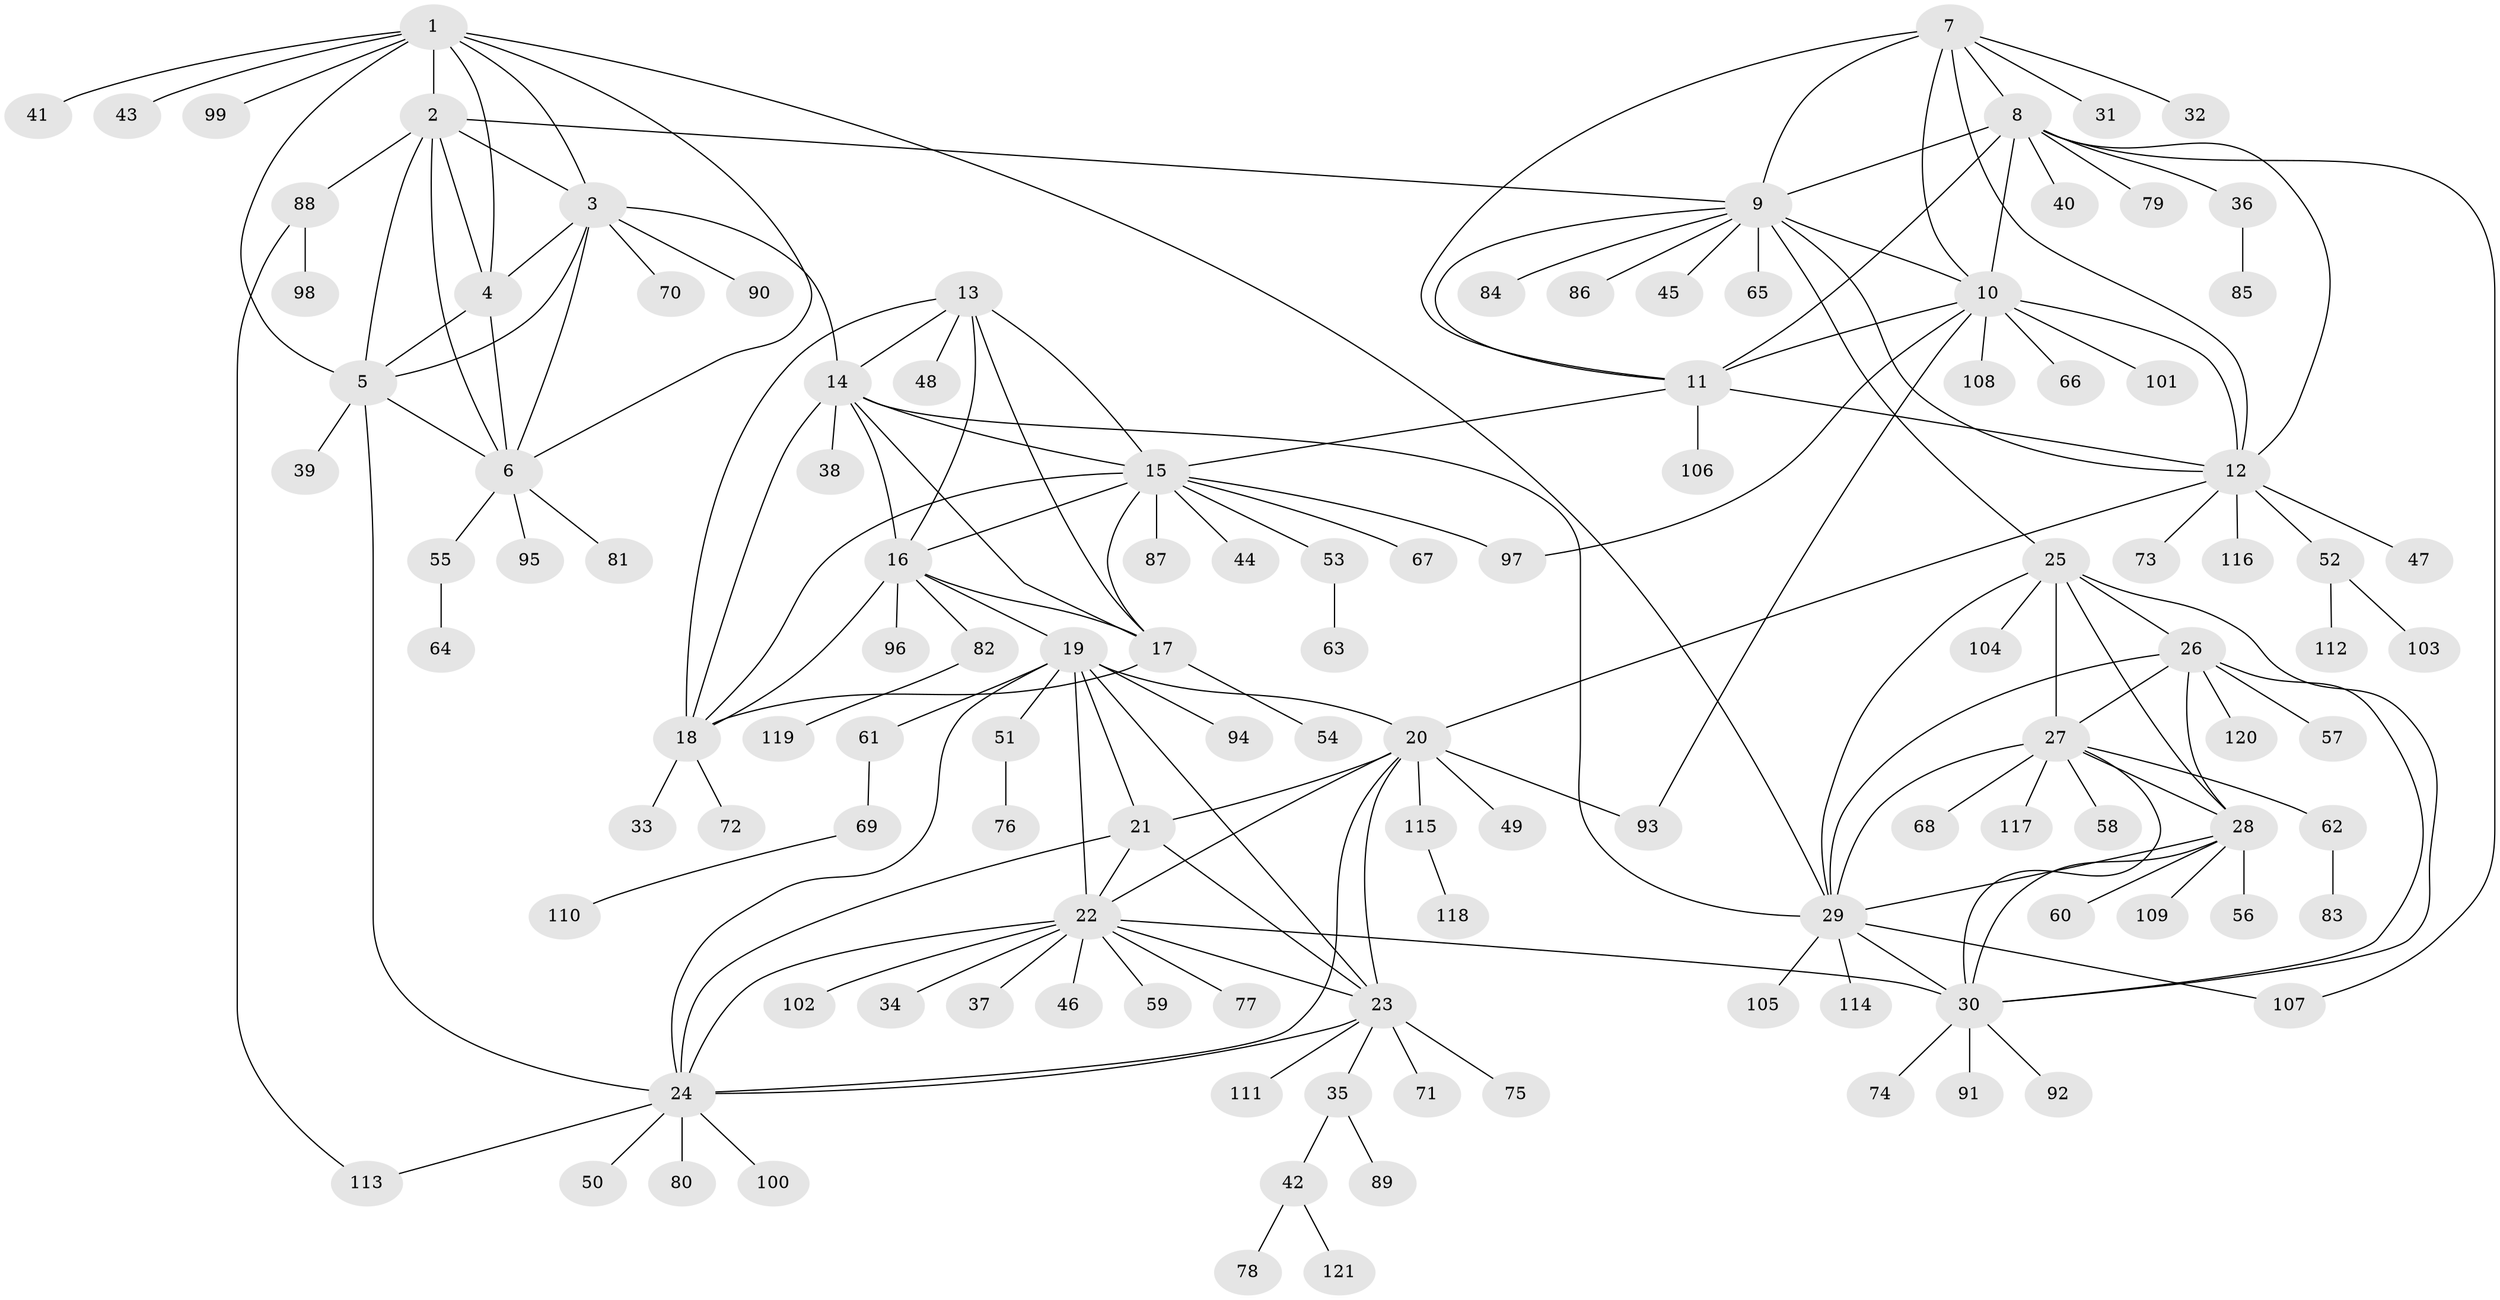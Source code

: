 // Generated by graph-tools (version 1.1) at 2025/50/03/09/25 03:50:30]
// undirected, 121 vertices, 180 edges
graph export_dot {
graph [start="1"]
  node [color=gray90,style=filled];
  1;
  2;
  3;
  4;
  5;
  6;
  7;
  8;
  9;
  10;
  11;
  12;
  13;
  14;
  15;
  16;
  17;
  18;
  19;
  20;
  21;
  22;
  23;
  24;
  25;
  26;
  27;
  28;
  29;
  30;
  31;
  32;
  33;
  34;
  35;
  36;
  37;
  38;
  39;
  40;
  41;
  42;
  43;
  44;
  45;
  46;
  47;
  48;
  49;
  50;
  51;
  52;
  53;
  54;
  55;
  56;
  57;
  58;
  59;
  60;
  61;
  62;
  63;
  64;
  65;
  66;
  67;
  68;
  69;
  70;
  71;
  72;
  73;
  74;
  75;
  76;
  77;
  78;
  79;
  80;
  81;
  82;
  83;
  84;
  85;
  86;
  87;
  88;
  89;
  90;
  91;
  92;
  93;
  94;
  95;
  96;
  97;
  98;
  99;
  100;
  101;
  102;
  103;
  104;
  105;
  106;
  107;
  108;
  109;
  110;
  111;
  112;
  113;
  114;
  115;
  116;
  117;
  118;
  119;
  120;
  121;
  1 -- 2;
  1 -- 3;
  1 -- 4;
  1 -- 5;
  1 -- 6;
  1 -- 29;
  1 -- 41;
  1 -- 43;
  1 -- 99;
  2 -- 3;
  2 -- 4;
  2 -- 5;
  2 -- 6;
  2 -- 9;
  2 -- 88;
  3 -- 4;
  3 -- 5;
  3 -- 6;
  3 -- 14;
  3 -- 70;
  3 -- 90;
  4 -- 5;
  4 -- 6;
  5 -- 6;
  5 -- 24;
  5 -- 39;
  6 -- 55;
  6 -- 81;
  6 -- 95;
  7 -- 8;
  7 -- 9;
  7 -- 10;
  7 -- 11;
  7 -- 12;
  7 -- 31;
  7 -- 32;
  8 -- 9;
  8 -- 10;
  8 -- 11;
  8 -- 12;
  8 -- 36;
  8 -- 40;
  8 -- 79;
  8 -- 107;
  9 -- 10;
  9 -- 11;
  9 -- 12;
  9 -- 25;
  9 -- 45;
  9 -- 65;
  9 -- 84;
  9 -- 86;
  10 -- 11;
  10 -- 12;
  10 -- 66;
  10 -- 93;
  10 -- 97;
  10 -- 101;
  10 -- 108;
  11 -- 12;
  11 -- 15;
  11 -- 106;
  12 -- 20;
  12 -- 47;
  12 -- 52;
  12 -- 73;
  12 -- 116;
  13 -- 14;
  13 -- 15;
  13 -- 16;
  13 -- 17;
  13 -- 18;
  13 -- 48;
  14 -- 15;
  14 -- 16;
  14 -- 17;
  14 -- 18;
  14 -- 29;
  14 -- 38;
  15 -- 16;
  15 -- 17;
  15 -- 18;
  15 -- 44;
  15 -- 53;
  15 -- 67;
  15 -- 87;
  15 -- 97;
  16 -- 17;
  16 -- 18;
  16 -- 19;
  16 -- 82;
  16 -- 96;
  17 -- 18;
  17 -- 54;
  18 -- 33;
  18 -- 72;
  19 -- 20;
  19 -- 21;
  19 -- 22;
  19 -- 23;
  19 -- 24;
  19 -- 51;
  19 -- 61;
  19 -- 94;
  20 -- 21;
  20 -- 22;
  20 -- 23;
  20 -- 24;
  20 -- 49;
  20 -- 93;
  20 -- 115;
  21 -- 22;
  21 -- 23;
  21 -- 24;
  22 -- 23;
  22 -- 24;
  22 -- 30;
  22 -- 34;
  22 -- 37;
  22 -- 46;
  22 -- 59;
  22 -- 77;
  22 -- 102;
  23 -- 24;
  23 -- 35;
  23 -- 71;
  23 -- 75;
  23 -- 111;
  24 -- 50;
  24 -- 80;
  24 -- 100;
  24 -- 113;
  25 -- 26;
  25 -- 27;
  25 -- 28;
  25 -- 29;
  25 -- 30;
  25 -- 104;
  26 -- 27;
  26 -- 28;
  26 -- 29;
  26 -- 30;
  26 -- 57;
  26 -- 120;
  27 -- 28;
  27 -- 29;
  27 -- 30;
  27 -- 58;
  27 -- 62;
  27 -- 68;
  27 -- 117;
  28 -- 29;
  28 -- 30;
  28 -- 56;
  28 -- 60;
  28 -- 109;
  29 -- 30;
  29 -- 105;
  29 -- 107;
  29 -- 114;
  30 -- 74;
  30 -- 91;
  30 -- 92;
  35 -- 42;
  35 -- 89;
  36 -- 85;
  42 -- 78;
  42 -- 121;
  51 -- 76;
  52 -- 103;
  52 -- 112;
  53 -- 63;
  55 -- 64;
  61 -- 69;
  62 -- 83;
  69 -- 110;
  82 -- 119;
  88 -- 98;
  88 -- 113;
  115 -- 118;
}

